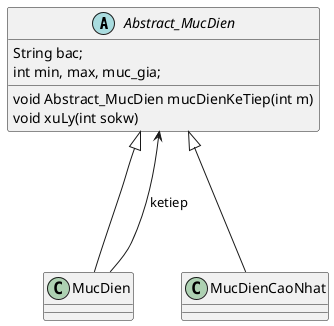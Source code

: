 @startuml
'https://plantuml.com/class-diagram

abstract Abstract_MucDien {
    String bac;
    int min, max, muc_gia;
    void Abstract_MucDien mucDienKeTiep(int m)
    void xuLy(int sokw)
}

Abstract_MucDien <|--- MucDien
Abstract_MucDien <|--- MucDienCaoNhat
MucDien ---> Abstract_MucDien:ketiep


@enduml